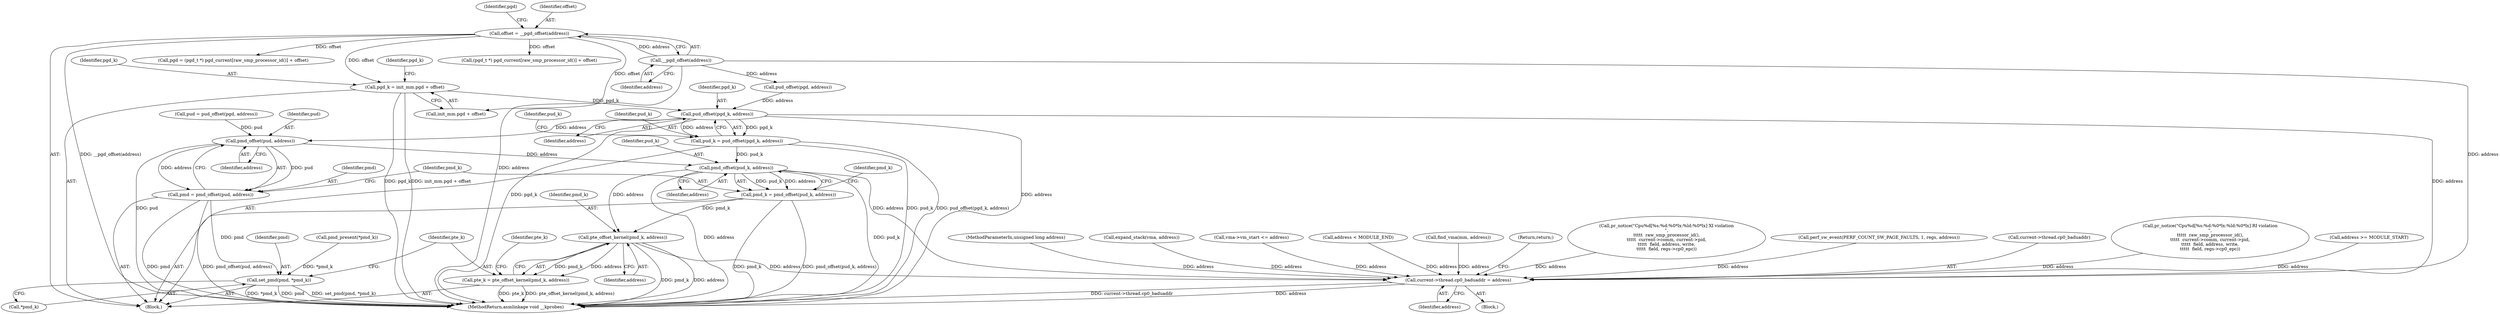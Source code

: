 digraph "0_linux_a8b0ca17b80e92faab46ee7179ba9e99ccb61233_14@integer" {
"1000591" [label="(Call,pgd_k = init_mm.pgd + offset)"];
"1000571" [label="(Call,offset = __pgd_offset(address))"];
"1000573" [label="(Call,__pgd_offset(address))"];
"1000615" [label="(Call,pud_offset(pgd_k, address))"];
"1000475" [label="(Call,current->thread.cp0_baduaddr = address)"];
"1000613" [label="(Call,pud_k = pud_offset(pgd_k, address))"];
"1000631" [label="(Call,pmd_offset(pud_k, address))"];
"1000629" [label="(Call,pmd_k = pmd_offset(pud_k, address))"];
"1000646" [label="(Call,pte_offset_kernel(pmd_k, address))"];
"1000644" [label="(Call,pte_k = pte_offset_kernel(pmd_k, address))"];
"1000626" [label="(Call,pmd_offset(pud, address))"];
"1000624" [label="(Call,pmd = pmd_offset(pud, address))"];
"1000640" [label="(Call,set_pmd(pmd, *pmd_k))"];
"1000641" [label="(Identifier,pmd)"];
"1000624" [label="(Call,pmd = pmd_offset(pud, address))"];
"1000602" [label="(Identifier,pgd_k)"];
"1000640" [label="(Call,set_pmd(pmd, *pmd_k))"];
"1000656" [label="(MethodReturn,asmlinkage void __kprobes)"];
"1000117" [label="(MethodParameterIn,unsigned long address)"];
"1000481" [label="(Identifier,address)"];
"1000237" [label="(Call,expand_stack(vma, address))"];
"1000583" [label="(Identifier,pgd)"];
"1000613" [label="(Call,pud_k = pud_offset(pgd_k, address))"];
"1000622" [label="(Identifier,pud_k)"];
"1000572" [label="(Identifier,offset)"];
"1000614" [label="(Identifier,pud_k)"];
"1000591" [label="(Call,pgd_k = init_mm.pgd + offset)"];
"1000627" [label="(Identifier,pud)"];
"1000630" [label="(Identifier,pmd_k)"];
"1000571" [label="(Call,offset = __pgd_offset(address))"];
"1000636" [label="(Call,pmd_present(*pmd_k))"];
"1000628" [label="(Identifier,address)"];
"1000647" [label="(Identifier,pmd_k)"];
"1000632" [label="(Identifier,pud_k)"];
"1000645" [label="(Identifier,pte_k)"];
"1000222" [label="(Call,vma->vm_start <= address)"];
"1000475" [label="(Call,current->thread.cp0_baduaddr = address)"];
"1000638" [label="(Identifier,pmd_k)"];
"1000626" [label="(Call,pmd_offset(pud, address))"];
"1000608" [label="(Call,pud = pud_offset(pgd, address))"];
"1000646" [label="(Call,pte_offset_kernel(pmd_k, address))"];
"1000197" [label="(Call,address < MODULE_END)"];
"1000573" [label="(Call,__pgd_offset(address))"];
"1000629" [label="(Call,pmd_k = pmd_offset(pud_k, address))"];
"1000648" [label="(Identifier,address)"];
"1000574" [label="(Identifier,address)"];
"1000644" [label="(Call,pte_k = pte_offset_kernel(pmd_k, address))"];
"1000642" [label="(Call,*pmd_k)"];
"1000582" [label="(Call,pgd = (pgd_t *) pgd_current[raw_smp_processor_id()] + offset)"];
"1000633" [label="(Identifier,address)"];
"1000617" [label="(Identifier,address)"];
"1000214" [label="(Call,find_vma(mm, address))"];
"1000610" [label="(Call,pud_offset(pgd, address))"];
"1000593" [label="(Call,init_mm.pgd + offset)"];
"1000653" [label="(Identifier,pte_k)"];
"1000482" [label="(Return,return;)"];
"1000592" [label="(Identifier,pgd_k)"];
"1000474" [label="(Block,)"];
"1000277" [label="(Call,pr_notice(\"Cpu%d[%s:%d:%0*lx:%ld:%0*lx] XI violation\n\",\n\t\t\t\t\t  raw_smp_processor_id(),\n\t\t\t\t\t  current->comm, current->pid,\n\t\t\t\t\t  field, address, write,\n\t\t\t\t\t  field, regs->cp0_epc))"];
"1000616" [label="(Identifier,pgd_k)"];
"1000615" [label="(Call,pud_offset(pgd_k, address))"];
"1000343" [label="(Call,perf_sw_event(PERF_COUNT_SW_PAGE_FAULTS, 1, regs, address))"];
"1000476" [label="(Call,current->thread.cp0_baduaddr)"];
"1000302" [label="(Call,pr_notice(\"Cpu%d[%s:%d:%0*lx:%ld:%0*lx] RI violation\n\",\n\t\t\t\t\t  raw_smp_processor_id(),\n\t\t\t\t\t  current->comm, current->pid,\n\t\t\t\t\t  field, address, write,\n\t\t\t\t\t  field, regs->cp0_epc))"];
"1000631" [label="(Call,pmd_offset(pud_k, address))"];
"1000625" [label="(Identifier,pmd)"];
"1000194" [label="(Call,address >= MODULE_START)"];
"1000569" [label="(Block,)"];
"1000584" [label="(Call,(pgd_t *) pgd_current[raw_smp_processor_id()] + offset)"];
"1000591" -> "1000569"  [label="AST: "];
"1000591" -> "1000593"  [label="CFG: "];
"1000592" -> "1000591"  [label="AST: "];
"1000593" -> "1000591"  [label="AST: "];
"1000602" -> "1000591"  [label="CFG: "];
"1000591" -> "1000656"  [label="DDG: pgd_k"];
"1000591" -> "1000656"  [label="DDG: init_mm.pgd + offset"];
"1000571" -> "1000591"  [label="DDG: offset"];
"1000591" -> "1000615"  [label="DDG: pgd_k"];
"1000571" -> "1000569"  [label="AST: "];
"1000571" -> "1000573"  [label="CFG: "];
"1000572" -> "1000571"  [label="AST: "];
"1000573" -> "1000571"  [label="AST: "];
"1000583" -> "1000571"  [label="CFG: "];
"1000571" -> "1000656"  [label="DDG: __pgd_offset(address)"];
"1000573" -> "1000571"  [label="DDG: address"];
"1000571" -> "1000582"  [label="DDG: offset"];
"1000571" -> "1000584"  [label="DDG: offset"];
"1000571" -> "1000593"  [label="DDG: offset"];
"1000573" -> "1000574"  [label="CFG: "];
"1000574" -> "1000573"  [label="AST: "];
"1000573" -> "1000656"  [label="DDG: address"];
"1000573" -> "1000475"  [label="DDG: address"];
"1000573" -> "1000610"  [label="DDG: address"];
"1000615" -> "1000613"  [label="AST: "];
"1000615" -> "1000617"  [label="CFG: "];
"1000616" -> "1000615"  [label="AST: "];
"1000617" -> "1000615"  [label="AST: "];
"1000613" -> "1000615"  [label="CFG: "];
"1000615" -> "1000656"  [label="DDG: address"];
"1000615" -> "1000656"  [label="DDG: pgd_k"];
"1000615" -> "1000475"  [label="DDG: address"];
"1000615" -> "1000613"  [label="DDG: pgd_k"];
"1000615" -> "1000613"  [label="DDG: address"];
"1000610" -> "1000615"  [label="DDG: address"];
"1000615" -> "1000626"  [label="DDG: address"];
"1000475" -> "1000474"  [label="AST: "];
"1000475" -> "1000481"  [label="CFG: "];
"1000476" -> "1000475"  [label="AST: "];
"1000481" -> "1000475"  [label="AST: "];
"1000482" -> "1000475"  [label="CFG: "];
"1000475" -> "1000656"  [label="DDG: current->thread.cp0_baduaddr"];
"1000475" -> "1000656"  [label="DDG: address"];
"1000302" -> "1000475"  [label="DDG: address"];
"1000237" -> "1000475"  [label="DDG: address"];
"1000222" -> "1000475"  [label="DDG: address"];
"1000631" -> "1000475"  [label="DDG: address"];
"1000194" -> "1000475"  [label="DDG: address"];
"1000646" -> "1000475"  [label="DDG: address"];
"1000343" -> "1000475"  [label="DDG: address"];
"1000197" -> "1000475"  [label="DDG: address"];
"1000214" -> "1000475"  [label="DDG: address"];
"1000277" -> "1000475"  [label="DDG: address"];
"1000117" -> "1000475"  [label="DDG: address"];
"1000613" -> "1000569"  [label="AST: "];
"1000614" -> "1000613"  [label="AST: "];
"1000622" -> "1000613"  [label="CFG: "];
"1000613" -> "1000656"  [label="DDG: pud_k"];
"1000613" -> "1000656"  [label="DDG: pud_offset(pgd_k, address)"];
"1000613" -> "1000631"  [label="DDG: pud_k"];
"1000631" -> "1000629"  [label="AST: "];
"1000631" -> "1000633"  [label="CFG: "];
"1000632" -> "1000631"  [label="AST: "];
"1000633" -> "1000631"  [label="AST: "];
"1000629" -> "1000631"  [label="CFG: "];
"1000631" -> "1000656"  [label="DDG: pud_k"];
"1000631" -> "1000656"  [label="DDG: address"];
"1000631" -> "1000629"  [label="DDG: pud_k"];
"1000631" -> "1000629"  [label="DDG: address"];
"1000626" -> "1000631"  [label="DDG: address"];
"1000631" -> "1000646"  [label="DDG: address"];
"1000629" -> "1000569"  [label="AST: "];
"1000630" -> "1000629"  [label="AST: "];
"1000638" -> "1000629"  [label="CFG: "];
"1000629" -> "1000656"  [label="DDG: pmd_k"];
"1000629" -> "1000656"  [label="DDG: pmd_offset(pud_k, address)"];
"1000629" -> "1000646"  [label="DDG: pmd_k"];
"1000646" -> "1000644"  [label="AST: "];
"1000646" -> "1000648"  [label="CFG: "];
"1000647" -> "1000646"  [label="AST: "];
"1000648" -> "1000646"  [label="AST: "];
"1000644" -> "1000646"  [label="CFG: "];
"1000646" -> "1000656"  [label="DDG: pmd_k"];
"1000646" -> "1000656"  [label="DDG: address"];
"1000646" -> "1000644"  [label="DDG: pmd_k"];
"1000646" -> "1000644"  [label="DDG: address"];
"1000644" -> "1000569"  [label="AST: "];
"1000645" -> "1000644"  [label="AST: "];
"1000653" -> "1000644"  [label="CFG: "];
"1000644" -> "1000656"  [label="DDG: pte_offset_kernel(pmd_k, address)"];
"1000644" -> "1000656"  [label="DDG: pte_k"];
"1000626" -> "1000624"  [label="AST: "];
"1000626" -> "1000628"  [label="CFG: "];
"1000627" -> "1000626"  [label="AST: "];
"1000628" -> "1000626"  [label="AST: "];
"1000624" -> "1000626"  [label="CFG: "];
"1000626" -> "1000656"  [label="DDG: pud"];
"1000626" -> "1000624"  [label="DDG: pud"];
"1000626" -> "1000624"  [label="DDG: address"];
"1000608" -> "1000626"  [label="DDG: pud"];
"1000624" -> "1000569"  [label="AST: "];
"1000625" -> "1000624"  [label="AST: "];
"1000630" -> "1000624"  [label="CFG: "];
"1000624" -> "1000656"  [label="DDG: pmd_offset(pud, address)"];
"1000624" -> "1000656"  [label="DDG: pmd"];
"1000624" -> "1000640"  [label="DDG: pmd"];
"1000640" -> "1000569"  [label="AST: "];
"1000640" -> "1000642"  [label="CFG: "];
"1000641" -> "1000640"  [label="AST: "];
"1000642" -> "1000640"  [label="AST: "];
"1000645" -> "1000640"  [label="CFG: "];
"1000640" -> "1000656"  [label="DDG: pmd"];
"1000640" -> "1000656"  [label="DDG: set_pmd(pmd, *pmd_k)"];
"1000640" -> "1000656"  [label="DDG: *pmd_k"];
"1000636" -> "1000640"  [label="DDG: *pmd_k"];
}
